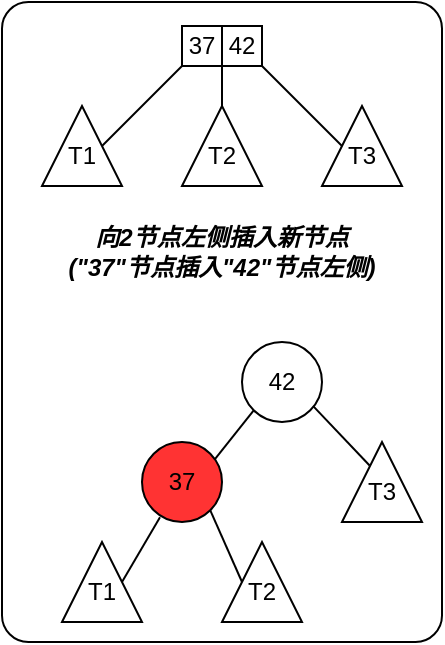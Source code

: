 <mxfile version="16.0.3" type="device"><diagram id="PgIGX9wexfhrfabnQ2Ov" name="Page-1"><mxGraphModel dx="798" dy="378" grid="1" gridSize="10" guides="1" tooltips="1" connect="1" arrows="1" fold="1" page="1" pageScale="1" pageWidth="827" pageHeight="1169" math="0" shadow="0"><root><mxCell id="0"/><mxCell id="1" parent="0"/><mxCell id="cUXZoqeocqZkTkLIkVPv-1" value="" style="rounded=1;whiteSpace=wrap;html=1;arcSize=6;" vertex="1" parent="1"><mxGeometry x="70" y="650" width="220" height="320" as="geometry"/></mxCell><mxCell id="cUXZoqeocqZkTkLIkVPv-3" value="37" style="rounded=0;whiteSpace=wrap;html=1;fillColor=none;" vertex="1" parent="1"><mxGeometry x="160" y="662" width="20" height="20" as="geometry"/></mxCell><mxCell id="cUXZoqeocqZkTkLIkVPv-4" value="42" style="rounded=0;whiteSpace=wrap;html=1;fillColor=none;" vertex="1" parent="1"><mxGeometry x="180" y="662" width="20" height="20" as="geometry"/></mxCell><mxCell id="cUXZoqeocqZkTkLIkVPv-6" value="" style="endArrow=none;html=1;rounded=0;entryX=0;entryY=1;entryDx=0;entryDy=0;exitX=0.5;exitY=1;exitDx=0;exitDy=0;" edge="1" parent="1" source="cUXZoqeocqZkTkLIkVPv-8" target="cUXZoqeocqZkTkLIkVPv-3"><mxGeometry width="50" height="50" relative="1" as="geometry"><mxPoint x="140" y="712" as="sourcePoint"/><mxPoint x="180" y="692" as="targetPoint"/></mxGeometry></mxCell><mxCell id="cUXZoqeocqZkTkLIkVPv-8" value="" style="triangle;whiteSpace=wrap;html=1;rotation=-90;" vertex="1" parent="1"><mxGeometry x="90" y="702" width="40" height="40" as="geometry"/></mxCell><mxCell id="cUXZoqeocqZkTkLIkVPv-9" value="" style="triangle;whiteSpace=wrap;html=1;rotation=-90;" vertex="1" parent="1"><mxGeometry x="160" y="702" width="40" height="40" as="geometry"/></mxCell><mxCell id="cUXZoqeocqZkTkLIkVPv-10" value="" style="triangle;whiteSpace=wrap;html=1;rotation=-90;" vertex="1" parent="1"><mxGeometry x="230" y="702" width="40" height="40" as="geometry"/></mxCell><mxCell id="cUXZoqeocqZkTkLIkVPv-11" value="" style="endArrow=none;html=1;rounded=0;entryX=1;entryY=1;entryDx=0;entryDy=0;exitX=1;exitY=0.5;exitDx=0;exitDy=0;" edge="1" parent="1" source="cUXZoqeocqZkTkLIkVPv-9" target="cUXZoqeocqZkTkLIkVPv-3"><mxGeometry width="50" height="50" relative="1" as="geometry"><mxPoint x="130" y="732" as="sourcePoint"/><mxPoint x="170" y="692" as="targetPoint"/></mxGeometry></mxCell><mxCell id="cUXZoqeocqZkTkLIkVPv-12" value="" style="endArrow=none;html=1;rounded=0;entryX=1;entryY=1;entryDx=0;entryDy=0;exitX=0.5;exitY=0;exitDx=0;exitDy=0;" edge="1" parent="1" source="cUXZoqeocqZkTkLIkVPv-10" target="cUXZoqeocqZkTkLIkVPv-4"><mxGeometry width="50" height="50" relative="1" as="geometry"><mxPoint x="190" y="712" as="sourcePoint"/><mxPoint x="190" y="692" as="targetPoint"/></mxGeometry></mxCell><mxCell id="cUXZoqeocqZkTkLIkVPv-13" value="37" style="ellipse;whiteSpace=wrap;html=1;aspect=fixed;fillColor=#FF3333;" vertex="1" parent="1"><mxGeometry x="140" y="870" width="40" height="40" as="geometry"/></mxCell><mxCell id="cUXZoqeocqZkTkLIkVPv-14" value="42" style="ellipse;whiteSpace=wrap;html=1;aspect=fixed;fillColor=none;" vertex="1" parent="1"><mxGeometry x="190" y="820" width="40" height="40" as="geometry"/></mxCell><mxCell id="cUXZoqeocqZkTkLIkVPv-15" value="" style="triangle;whiteSpace=wrap;html=1;rotation=-90;" vertex="1" parent="1"><mxGeometry x="100" y="920" width="40" height="40" as="geometry"/></mxCell><mxCell id="cUXZoqeocqZkTkLIkVPv-16" value="" style="triangle;whiteSpace=wrap;html=1;rotation=-90;" vertex="1" parent="1"><mxGeometry x="180" y="920" width="40" height="40" as="geometry"/></mxCell><mxCell id="cUXZoqeocqZkTkLIkVPv-17" value="" style="triangle;whiteSpace=wrap;html=1;rotation=-90;" vertex="1" parent="1"><mxGeometry x="240" y="870" width="40" height="40" as="geometry"/></mxCell><mxCell id="cUXZoqeocqZkTkLIkVPv-18" value="" style="endArrow=none;html=1;rounded=0;entryX=0.225;entryY=0.94;entryDx=0;entryDy=0;exitX=0.5;exitY=1;exitDx=0;exitDy=0;entryPerimeter=0;" edge="1" parent="1" source="cUXZoqeocqZkTkLIkVPv-15" target="cUXZoqeocqZkTkLIkVPv-13"><mxGeometry width="50" height="50" relative="1" as="geometry"><mxPoint x="60" y="940" as="sourcePoint"/><mxPoint x="100" y="900" as="targetPoint"/></mxGeometry></mxCell><mxCell id="cUXZoqeocqZkTkLIkVPv-19" value="" style="endArrow=none;html=1;rounded=0;entryX=0;entryY=1;entryDx=0;entryDy=0;exitX=0.907;exitY=0.22;exitDx=0;exitDy=0;exitPerimeter=0;" edge="1" parent="1" source="cUXZoqeocqZkTkLIkVPv-13" target="cUXZoqeocqZkTkLIkVPv-14"><mxGeometry width="50" height="50" relative="1" as="geometry"><mxPoint x="180" y="880" as="sourcePoint"/><mxPoint x="155.858" y="914.142" as="targetPoint"/></mxGeometry></mxCell><mxCell id="cUXZoqeocqZkTkLIkVPv-20" value="" style="endArrow=none;html=1;rounded=0;entryX=0.893;entryY=0.805;entryDx=0;entryDy=0;exitX=0.707;exitY=0.345;exitDx=0;exitDy=0;exitPerimeter=0;entryPerimeter=0;" edge="1" parent="1" source="cUXZoqeocqZkTkLIkVPv-17" target="cUXZoqeocqZkTkLIkVPv-14"><mxGeometry width="50" height="50" relative="1" as="geometry"><mxPoint x="186.28" y="888.8" as="sourcePoint"/><mxPoint x="205.858" y="864.142" as="targetPoint"/></mxGeometry></mxCell><mxCell id="cUXZoqeocqZkTkLIkVPv-21" value="" style="endArrow=none;html=1;rounded=0;entryX=1;entryY=1;entryDx=0;entryDy=0;exitX=0.5;exitY=0;exitDx=0;exitDy=0;" edge="1" parent="1" source="cUXZoqeocqZkTkLIkVPv-16" target="cUXZoqeocqZkTkLIkVPv-13"><mxGeometry width="50" height="50" relative="1" as="geometry"><mxPoint x="208.08" y="954.76" as="sourcePoint"/><mxPoint x="180.0" y="925.24" as="targetPoint"/></mxGeometry></mxCell><mxCell id="cUXZoqeocqZkTkLIkVPv-22" value="T1" style="text;html=1;strokeColor=none;fillColor=none;align=center;verticalAlign=middle;whiteSpace=wrap;rounded=0;" vertex="1" parent="1"><mxGeometry x="100" y="712" width="20" height="30" as="geometry"/></mxCell><mxCell id="cUXZoqeocqZkTkLIkVPv-24" value="T1" style="text;html=1;strokeColor=none;fillColor=none;align=center;verticalAlign=middle;whiteSpace=wrap;rounded=0;" vertex="1" parent="1"><mxGeometry x="110" y="930" width="20" height="30" as="geometry"/></mxCell><mxCell id="cUXZoqeocqZkTkLIkVPv-26" value="T2" style="text;html=1;strokeColor=none;fillColor=none;align=center;verticalAlign=middle;whiteSpace=wrap;rounded=0;" vertex="1" parent="1"><mxGeometry x="170" y="712" width="20" height="30" as="geometry"/></mxCell><mxCell id="cUXZoqeocqZkTkLIkVPv-27" value="T3" style="text;html=1;strokeColor=none;fillColor=none;align=center;verticalAlign=middle;whiteSpace=wrap;rounded=0;" vertex="1" parent="1"><mxGeometry x="240" y="712" width="20" height="30" as="geometry"/></mxCell><mxCell id="cUXZoqeocqZkTkLIkVPv-28" value="T2" style="text;html=1;strokeColor=none;fillColor=none;align=center;verticalAlign=middle;whiteSpace=wrap;rounded=0;" vertex="1" parent="1"><mxGeometry x="190" y="930" width="20" height="30" as="geometry"/></mxCell><mxCell id="cUXZoqeocqZkTkLIkVPv-30" value="T3" style="text;html=1;strokeColor=none;fillColor=none;align=center;verticalAlign=middle;whiteSpace=wrap;rounded=0;" vertex="1" parent="1"><mxGeometry x="250" y="880" width="20" height="30" as="geometry"/></mxCell><mxCell id="cUXZoqeocqZkTkLIkVPv-32" value="&lt;b&gt;&lt;i&gt;向2节点左侧插入新节点&lt;br&gt;(&quot;37&quot;节点插入&quot;42&quot;节点左侧)&lt;br&gt;&lt;/i&gt;&lt;/b&gt;" style="text;html=1;strokeColor=none;fillColor=none;align=center;verticalAlign=middle;whiteSpace=wrap;rounded=0;" vertex="1" parent="1"><mxGeometry x="90" y="760" width="180" height="30" as="geometry"/></mxCell></root></mxGraphModel></diagram></mxfile>